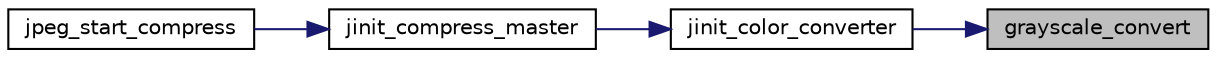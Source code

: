 digraph "grayscale_convert"
{
 // LATEX_PDF_SIZE
  bgcolor="transparent";
  edge [fontname="Helvetica",fontsize="10",labelfontname="Helvetica",labelfontsize="10"];
  node [fontname="Helvetica",fontsize="10",shape=record];
  rankdir="RL";
  Node6 [label="grayscale_convert",height=0.2,width=0.4,color="black", fillcolor="grey75", style="filled", fontcolor="black",tooltip=" "];
  Node6 -> Node7 [dir="back",color="midnightblue",fontsize="10",style="solid"];
  Node7 [label="jinit_color_converter",height=0.2,width=0.4,color="black",URL="$jccolor_8c.html#a3c3f43d8034fa9e59f2a0dfd1912b334",tooltip=" "];
  Node7 -> Node8 [dir="back",color="midnightblue",fontsize="10",style="solid"];
  Node8 [label="jinit_compress_master",height=0.2,width=0.4,color="black",URL="$jcinit_8c.html#a9b434908559c6849283fcac944250b3b",tooltip=" "];
  Node8 -> Node9 [dir="back",color="midnightblue",fontsize="10",style="solid"];
  Node9 [label="jpeg_start_compress",height=0.2,width=0.4,color="black",URL="$jcapistd_8c.html#aacff7627af44bc9457601ba15577162d",tooltip=" "];
}
